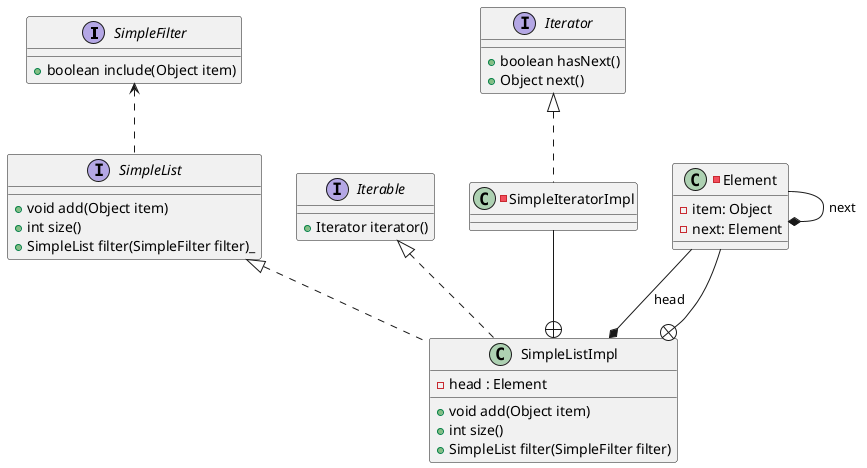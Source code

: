 @startuml
interface SimpleFilter {
	+boolean include(Object item)
}

interface Iterable {
	+Iterator iterator()
}

interface Iterator {
	+boolean hasNext()
    +Object next()
}

interface SimpleList {
    +void add(Object item)
    +int size()
    +SimpleList filter(SimpleFilter filter)_
}

class SimpleListImpl implements SimpleList, Iterable {
	-head : Element
	+void add(Object item)
    +int size()
    +SimpleList filter(SimpleFilter filter)
}

-class SimpleIteratorImpl implements Iterator {
}

-class Element {
	-item: Object
    -next: Element
}

Element --* SimpleListImpl : head
Element --* Element : next
Element --+ SimpleListImpl
SimpleFilter <.. SimpleList
SimpleIteratorImpl --+ SimpleListImpl
@enduml
